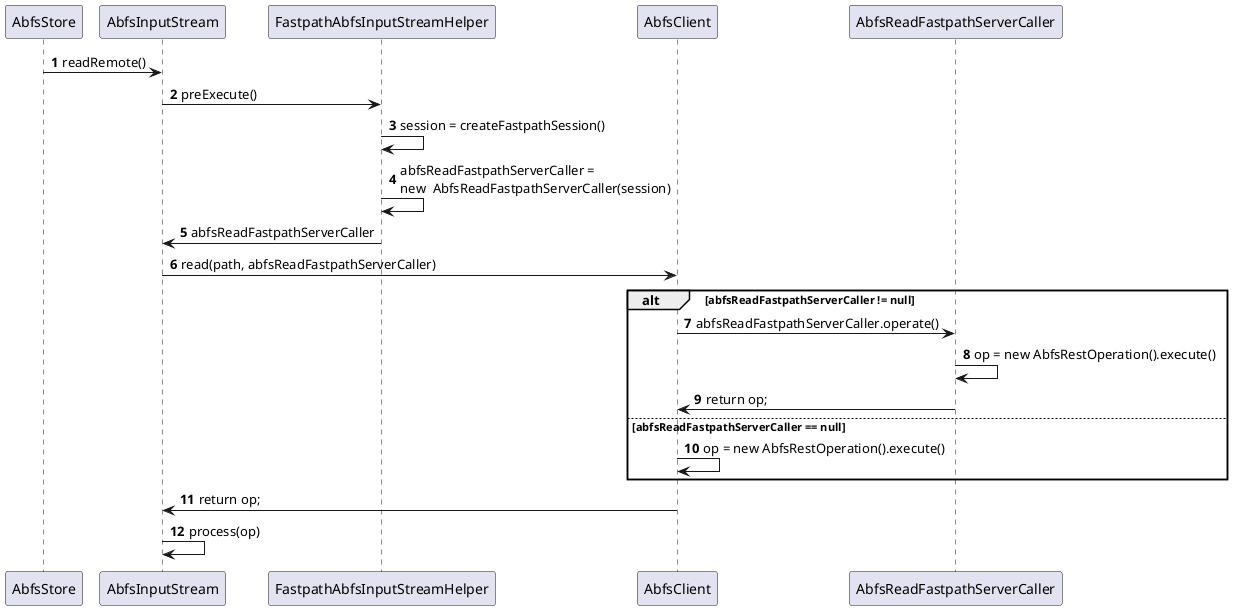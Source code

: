 @startuml
'https://plantuml.com/sequence-diagram

autonumber
AbfsStore -> AbfsInputStream : readRemote()
AbfsInputStream -> FastpathAbfsInputStreamHelper : preExecute()
FastpathAbfsInputStreamHelper -> FastpathAbfsInputStreamHelper: session = createFastpathSession()
FastpathAbfsInputStreamHelper -> FastpathAbfsInputStreamHelper:abfsReadFastpathServerCaller = \nnew  AbfsReadFastpathServerCaller(session)
FastpathAbfsInputStreamHelper -> AbfsInputStream : abfsReadFastpathServerCaller
AbfsInputStream -> AbfsClient : read(path, abfsReadFastpathServerCaller)
alt abfsReadFastpathServerCaller != null
AbfsClient -> AbfsReadFastpathServerCaller: abfsReadFastpathServerCaller.operate()
AbfsReadFastpathServerCaller -> AbfsReadFastpathServerCaller: op = new AbfsRestOperation().execute()
AbfsReadFastpathServerCaller -> AbfsClient : return op;
else abfsReadFastpathServerCaller == null
AbfsClient -> AbfsClient : op = new AbfsRestOperation().execute()
end
AbfsClient -> AbfsInputStream : return op;
AbfsInputStream -> AbfsInputStream: process(op)

@enduml